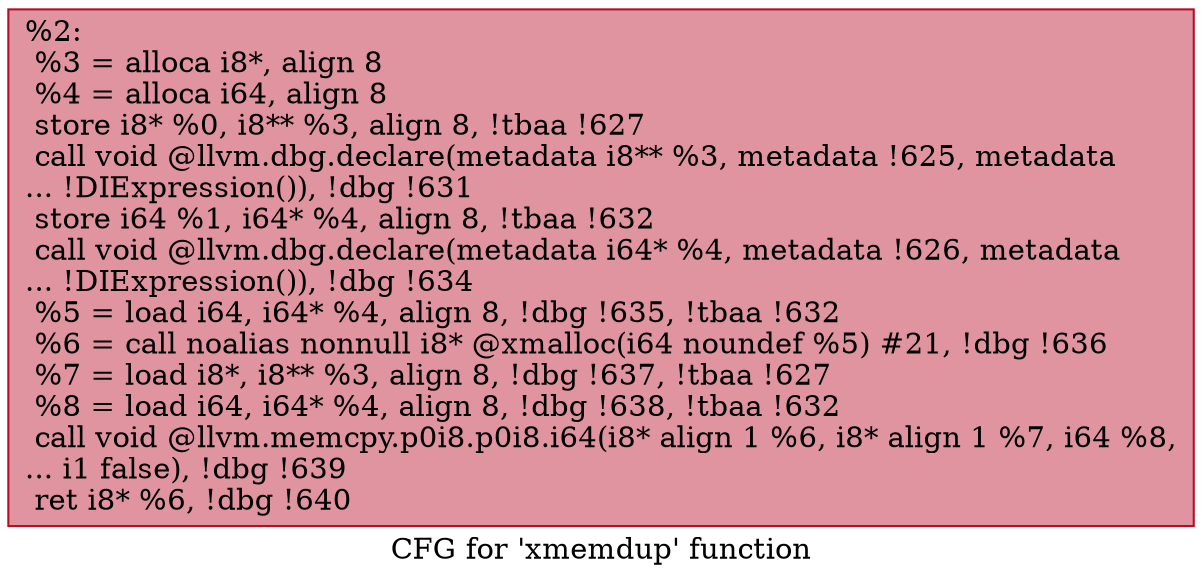 digraph "CFG for 'xmemdup' function" {
	label="CFG for 'xmemdup' function";

	Node0x7b8f30 [shape=record,color="#b70d28ff", style=filled, fillcolor="#b70d2870",label="{%2:\l  %3 = alloca i8*, align 8\l  %4 = alloca i64, align 8\l  store i8* %0, i8** %3, align 8, !tbaa !627\l  call void @llvm.dbg.declare(metadata i8** %3, metadata !625, metadata\l... !DIExpression()), !dbg !631\l  store i64 %1, i64* %4, align 8, !tbaa !632\l  call void @llvm.dbg.declare(metadata i64* %4, metadata !626, metadata\l... !DIExpression()), !dbg !634\l  %5 = load i64, i64* %4, align 8, !dbg !635, !tbaa !632\l  %6 = call noalias nonnull i8* @xmalloc(i64 noundef %5) #21, !dbg !636\l  %7 = load i8*, i8** %3, align 8, !dbg !637, !tbaa !627\l  %8 = load i64, i64* %4, align 8, !dbg !638, !tbaa !632\l  call void @llvm.memcpy.p0i8.p0i8.i64(i8* align 1 %6, i8* align 1 %7, i64 %8,\l... i1 false), !dbg !639\l  ret i8* %6, !dbg !640\l}"];
}
